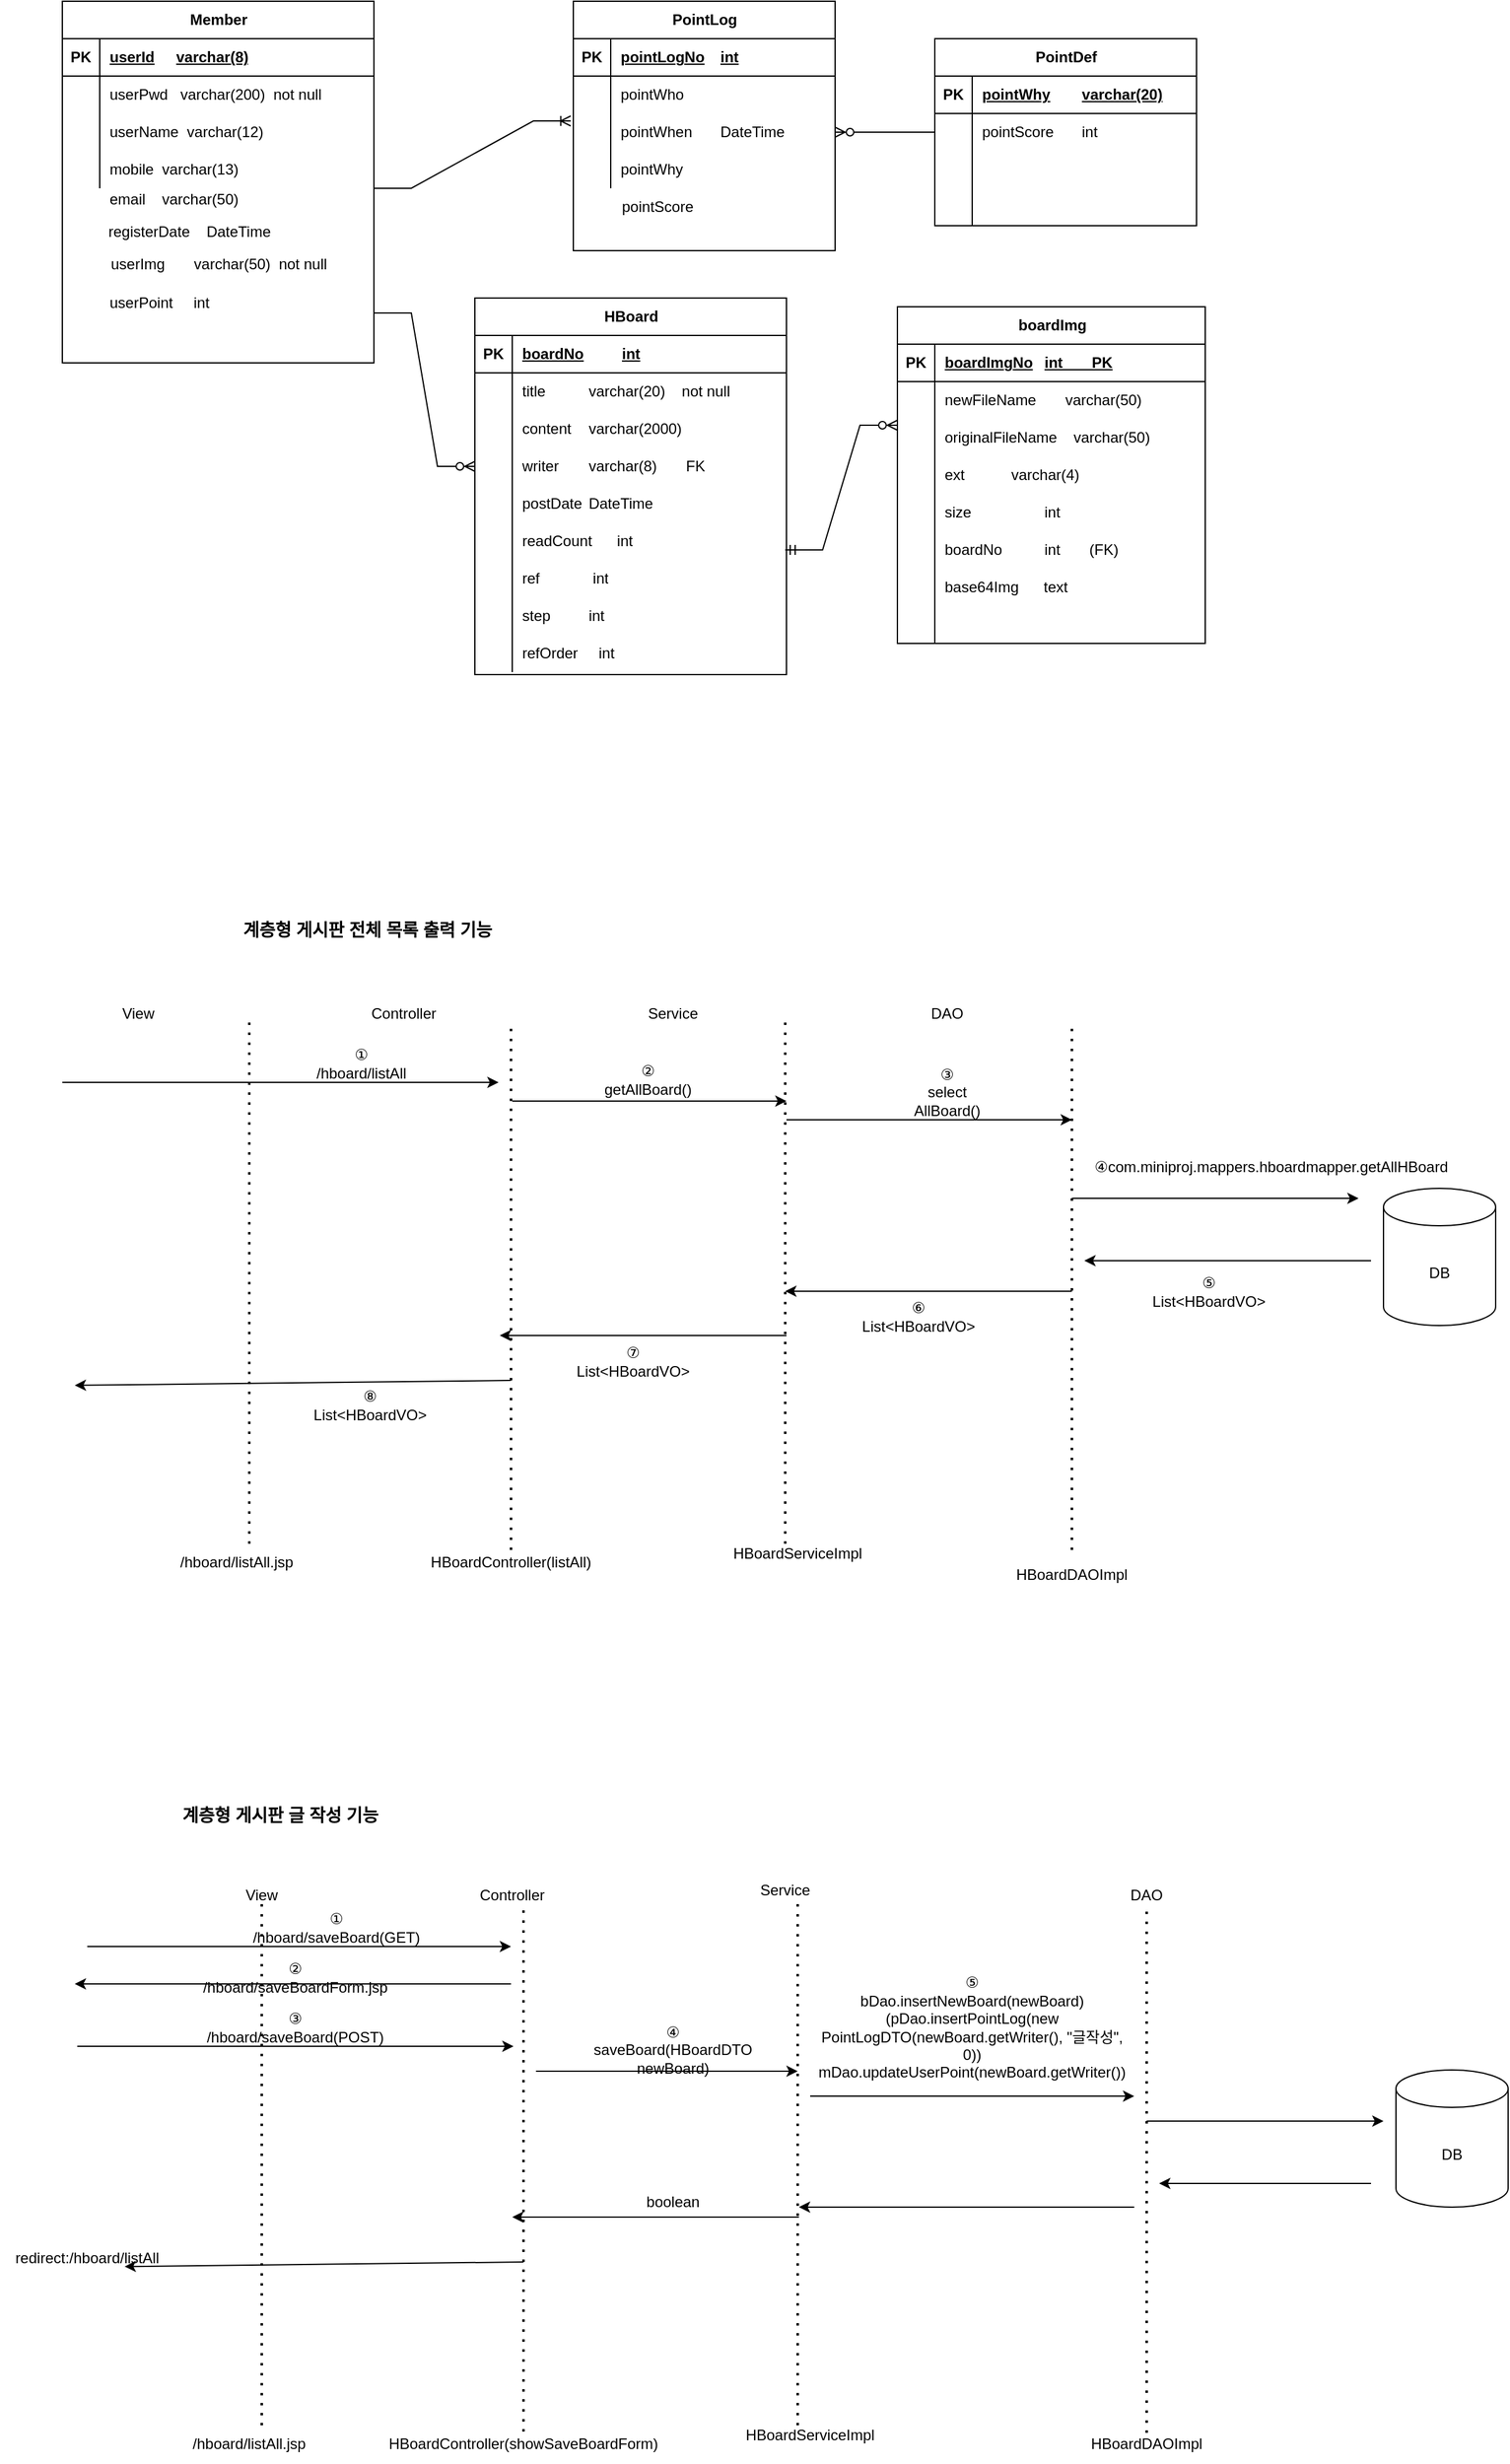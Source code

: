 <mxfile version="24.6.5" type="device">
  <diagram name="페이지-1" id="GK7pOlPdpEz-HX0LHCsj">
    <mxGraphModel dx="1434" dy="900" grid="1" gridSize="10" guides="1" tooltips="1" connect="1" arrows="1" fold="1" page="1" pageScale="1" pageWidth="827" pageHeight="1169" math="0" shadow="0">
      <root>
        <mxCell id="0" />
        <mxCell id="1" parent="0" />
        <mxCell id="v1VUJ-rEYAuuQbZVyOfn-1" value="Member" style="shape=table;startSize=30;container=1;collapsible=1;childLayout=tableLayout;fixedRows=1;rowLines=0;fontStyle=1;align=center;resizeLast=1;html=1;" parent="1" vertex="1">
          <mxGeometry x="110" y="70" width="250" height="290" as="geometry" />
        </mxCell>
        <mxCell id="v1VUJ-rEYAuuQbZVyOfn-2" value="" style="shape=tableRow;horizontal=0;startSize=0;swimlaneHead=0;swimlaneBody=0;fillColor=none;collapsible=0;dropTarget=0;points=[[0,0.5],[1,0.5]];portConstraint=eastwest;top=0;left=0;right=0;bottom=1;" parent="v1VUJ-rEYAuuQbZVyOfn-1" vertex="1">
          <mxGeometry y="30" width="250" height="30" as="geometry" />
        </mxCell>
        <mxCell id="v1VUJ-rEYAuuQbZVyOfn-3" value="PK" style="shape=partialRectangle;connectable=0;fillColor=none;top=0;left=0;bottom=0;right=0;fontStyle=1;overflow=hidden;whiteSpace=wrap;html=1;" parent="v1VUJ-rEYAuuQbZVyOfn-2" vertex="1">
          <mxGeometry width="30" height="30" as="geometry">
            <mxRectangle width="30" height="30" as="alternateBounds" />
          </mxGeometry>
        </mxCell>
        <mxCell id="v1VUJ-rEYAuuQbZVyOfn-4" value="userId&lt;span style=&quot;white-space: pre;&quot;&gt;&#x9;&lt;/span&gt;varchar(8)" style="shape=partialRectangle;connectable=0;fillColor=none;top=0;left=0;bottom=0;right=0;align=left;spacingLeft=6;fontStyle=5;overflow=hidden;whiteSpace=wrap;html=1;" parent="v1VUJ-rEYAuuQbZVyOfn-2" vertex="1">
          <mxGeometry x="30" width="220" height="30" as="geometry">
            <mxRectangle width="220" height="30" as="alternateBounds" />
          </mxGeometry>
        </mxCell>
        <mxCell id="v1VUJ-rEYAuuQbZVyOfn-5" value="" style="shape=tableRow;horizontal=0;startSize=0;swimlaneHead=0;swimlaneBody=0;fillColor=none;collapsible=0;dropTarget=0;points=[[0,0.5],[1,0.5]];portConstraint=eastwest;top=0;left=0;right=0;bottom=0;" parent="v1VUJ-rEYAuuQbZVyOfn-1" vertex="1">
          <mxGeometry y="60" width="250" height="30" as="geometry" />
        </mxCell>
        <mxCell id="v1VUJ-rEYAuuQbZVyOfn-6" value="" style="shape=partialRectangle;connectable=0;fillColor=none;top=0;left=0;bottom=0;right=0;editable=1;overflow=hidden;whiteSpace=wrap;html=1;" parent="v1VUJ-rEYAuuQbZVyOfn-5" vertex="1">
          <mxGeometry width="30" height="30" as="geometry">
            <mxRectangle width="30" height="30" as="alternateBounds" />
          </mxGeometry>
        </mxCell>
        <mxCell id="v1VUJ-rEYAuuQbZVyOfn-7" value="userPwd&amp;nbsp; &amp;nbsp;varchar(200)&amp;nbsp; not null" style="shape=partialRectangle;connectable=0;fillColor=none;top=0;left=0;bottom=0;right=0;align=left;spacingLeft=6;overflow=hidden;whiteSpace=wrap;html=1;" parent="v1VUJ-rEYAuuQbZVyOfn-5" vertex="1">
          <mxGeometry x="30" width="220" height="30" as="geometry">
            <mxRectangle width="220" height="30" as="alternateBounds" />
          </mxGeometry>
        </mxCell>
        <mxCell id="v1VUJ-rEYAuuQbZVyOfn-8" value="" style="shape=tableRow;horizontal=0;startSize=0;swimlaneHead=0;swimlaneBody=0;fillColor=none;collapsible=0;dropTarget=0;points=[[0,0.5],[1,0.5]];portConstraint=eastwest;top=0;left=0;right=0;bottom=0;" parent="v1VUJ-rEYAuuQbZVyOfn-1" vertex="1">
          <mxGeometry y="90" width="250" height="30" as="geometry" />
        </mxCell>
        <mxCell id="v1VUJ-rEYAuuQbZVyOfn-9" value="" style="shape=partialRectangle;connectable=0;fillColor=none;top=0;left=0;bottom=0;right=0;editable=1;overflow=hidden;whiteSpace=wrap;html=1;" parent="v1VUJ-rEYAuuQbZVyOfn-8" vertex="1">
          <mxGeometry width="30" height="30" as="geometry">
            <mxRectangle width="30" height="30" as="alternateBounds" />
          </mxGeometry>
        </mxCell>
        <mxCell id="v1VUJ-rEYAuuQbZVyOfn-10" value="userName&amp;nbsp; varchar(12)&amp;nbsp;" style="shape=partialRectangle;connectable=0;fillColor=none;top=0;left=0;bottom=0;right=0;align=left;spacingLeft=6;overflow=hidden;whiteSpace=wrap;html=1;" parent="v1VUJ-rEYAuuQbZVyOfn-8" vertex="1">
          <mxGeometry x="30" width="220" height="30" as="geometry">
            <mxRectangle width="220" height="30" as="alternateBounds" />
          </mxGeometry>
        </mxCell>
        <mxCell id="v1VUJ-rEYAuuQbZVyOfn-11" value="" style="shape=tableRow;horizontal=0;startSize=0;swimlaneHead=0;swimlaneBody=0;fillColor=none;collapsible=0;dropTarget=0;points=[[0,0.5],[1,0.5]];portConstraint=eastwest;top=0;left=0;right=0;bottom=0;" parent="v1VUJ-rEYAuuQbZVyOfn-1" vertex="1">
          <mxGeometry y="120" width="250" height="30" as="geometry" />
        </mxCell>
        <mxCell id="v1VUJ-rEYAuuQbZVyOfn-12" value="" style="shape=partialRectangle;connectable=0;fillColor=none;top=0;left=0;bottom=0;right=0;editable=1;overflow=hidden;whiteSpace=wrap;html=1;" parent="v1VUJ-rEYAuuQbZVyOfn-11" vertex="1">
          <mxGeometry width="30" height="30" as="geometry">
            <mxRectangle width="30" height="30" as="alternateBounds" />
          </mxGeometry>
        </mxCell>
        <mxCell id="v1VUJ-rEYAuuQbZVyOfn-13" value="mobile&amp;nbsp; varchar(13)&amp;nbsp;" style="shape=partialRectangle;connectable=0;fillColor=none;top=0;left=0;bottom=0;right=0;align=left;spacingLeft=6;overflow=hidden;whiteSpace=wrap;html=1;" parent="v1VUJ-rEYAuuQbZVyOfn-11" vertex="1">
          <mxGeometry x="30" width="220" height="30" as="geometry">
            <mxRectangle width="220" height="30" as="alternateBounds" />
          </mxGeometry>
        </mxCell>
        <mxCell id="v1VUJ-rEYAuuQbZVyOfn-14" value="email&amp;nbsp; &amp;nbsp; varchar(50)&amp;nbsp;&lt;span style=&quot;color: rgba(0, 0, 0, 0); font-family: monospace; font-size: 0px; text-wrap: nowrap;&quot;&gt;%3CmxGraphModel%3E%3Croot%3E%3CmxCell%20id%3D%220%22%2F%3E%3CmxCell%20id%3D%221%22%20parent%3D%220%22%2F%3E%3CmxCell%20id%3D%222%22%20value%3D%22mobile%26amp%3Bnbsp%3B%20varchar(13)%26amp%3Bnbsp%3B%22%20style%3D%22shape%3DpartialRectangle%3Bconnectable%3D0%3BfillColor%3Dnone%3Btop%3D0%3Bleft%3D0%3Bbottom%3D0%3Bright%3D0%3Balign%3Dleft%3BspacingLeft%3D6%3Boverflow%3Dhidden%3BwhiteSpace%3Dwrap%3Bhtml%3D1%3B%22%20vertex%3D%221%22%20parent%3D%221%22%3E%3CmxGeometry%20x%3D%22140%22%20y%3D%22190%22%20width%3D%22220%22%20height%3D%2230%22%20as%3D%22geometry%22%3E%3CmxRectangle%20width%3D%22220%22%20height%3D%2230%22%20as%3D%22alternateBounds%22%2F%3E%3C%2FmxGeometry%3E%3C%2FmxCell%3E%3C%2Froot%3E%3C%2FmxGraphModel%3E&lt;/span&gt;" style="shape=partialRectangle;connectable=0;fillColor=none;top=0;left=0;bottom=0;right=0;align=left;spacingLeft=6;overflow=hidden;whiteSpace=wrap;html=1;" parent="1" vertex="1">
          <mxGeometry x="140" y="214" width="220" height="30" as="geometry">
            <mxRectangle width="220" height="30" as="alternateBounds" />
          </mxGeometry>
        </mxCell>
        <mxCell id="v1VUJ-rEYAuuQbZVyOfn-15" value="registerDate&amp;nbsp; &amp;nbsp; DateTime" style="shape=partialRectangle;connectable=0;fillColor=none;top=0;left=0;bottom=0;right=0;align=left;spacingLeft=6;overflow=hidden;whiteSpace=wrap;html=1;" parent="1" vertex="1">
          <mxGeometry x="139" y="239" width="211" height="31" as="geometry">
            <mxRectangle width="220" height="30" as="alternateBounds" />
          </mxGeometry>
        </mxCell>
        <mxCell id="v1VUJ-rEYAuuQbZVyOfn-16" value="userImg&amp;nbsp; &amp;nbsp; &amp;nbsp; &amp;nbsp;varchar(50)&amp;nbsp; not null" style="shape=partialRectangle;connectable=0;fillColor=none;top=0;left=0;bottom=0;right=0;align=left;spacingLeft=6;overflow=hidden;whiteSpace=wrap;html=1;" parent="1" vertex="1">
          <mxGeometry x="141" y="265" width="211" height="31" as="geometry">
            <mxRectangle width="220" height="30" as="alternateBounds" />
          </mxGeometry>
        </mxCell>
        <mxCell id="v1VUJ-rEYAuuQbZVyOfn-17" value="userPoint&amp;nbsp; &amp;nbsp; &amp;nbsp;int" style="shape=partialRectangle;connectable=0;fillColor=none;top=0;left=0;bottom=0;right=0;align=left;spacingLeft=6;overflow=hidden;whiteSpace=wrap;html=1;" parent="1" vertex="1">
          <mxGeometry x="140" y="296" width="211" height="31" as="geometry">
            <mxRectangle width="220" height="30" as="alternateBounds" />
          </mxGeometry>
        </mxCell>
        <mxCell id="v1VUJ-rEYAuuQbZVyOfn-18" value="PointLog" style="shape=table;startSize=30;container=1;collapsible=1;childLayout=tableLayout;fixedRows=1;rowLines=0;fontStyle=1;align=center;resizeLast=1;html=1;" parent="1" vertex="1">
          <mxGeometry x="520" y="70" width="210" height="200" as="geometry" />
        </mxCell>
        <mxCell id="v1VUJ-rEYAuuQbZVyOfn-19" value="" style="shape=tableRow;horizontal=0;startSize=0;swimlaneHead=0;swimlaneBody=0;fillColor=none;collapsible=0;dropTarget=0;points=[[0,0.5],[1,0.5]];portConstraint=eastwest;top=0;left=0;right=0;bottom=1;" parent="v1VUJ-rEYAuuQbZVyOfn-18" vertex="1">
          <mxGeometry y="30" width="210" height="30" as="geometry" />
        </mxCell>
        <mxCell id="v1VUJ-rEYAuuQbZVyOfn-20" value="PK" style="shape=partialRectangle;connectable=0;fillColor=none;top=0;left=0;bottom=0;right=0;fontStyle=1;overflow=hidden;whiteSpace=wrap;html=1;" parent="v1VUJ-rEYAuuQbZVyOfn-19" vertex="1">
          <mxGeometry width="30" height="30" as="geometry">
            <mxRectangle width="30" height="30" as="alternateBounds" />
          </mxGeometry>
        </mxCell>
        <mxCell id="v1VUJ-rEYAuuQbZVyOfn-21" value="pointLogNo&lt;span style=&quot;white-space: pre;&quot;&gt;&#x9;&lt;/span&gt;int" style="shape=partialRectangle;connectable=0;fillColor=none;top=0;left=0;bottom=0;right=0;align=left;spacingLeft=6;fontStyle=5;overflow=hidden;whiteSpace=wrap;html=1;" parent="v1VUJ-rEYAuuQbZVyOfn-19" vertex="1">
          <mxGeometry x="30" width="180" height="30" as="geometry">
            <mxRectangle width="180" height="30" as="alternateBounds" />
          </mxGeometry>
        </mxCell>
        <mxCell id="v1VUJ-rEYAuuQbZVyOfn-22" value="" style="shape=tableRow;horizontal=0;startSize=0;swimlaneHead=0;swimlaneBody=0;fillColor=none;collapsible=0;dropTarget=0;points=[[0,0.5],[1,0.5]];portConstraint=eastwest;top=0;left=0;right=0;bottom=0;" parent="v1VUJ-rEYAuuQbZVyOfn-18" vertex="1">
          <mxGeometry y="60" width="210" height="30" as="geometry" />
        </mxCell>
        <mxCell id="v1VUJ-rEYAuuQbZVyOfn-23" value="" style="shape=partialRectangle;connectable=0;fillColor=none;top=0;left=0;bottom=0;right=0;editable=1;overflow=hidden;whiteSpace=wrap;html=1;" parent="v1VUJ-rEYAuuQbZVyOfn-22" vertex="1">
          <mxGeometry width="30" height="30" as="geometry">
            <mxRectangle width="30" height="30" as="alternateBounds" />
          </mxGeometry>
        </mxCell>
        <mxCell id="v1VUJ-rEYAuuQbZVyOfn-24" value="pointWho&amp;nbsp; &amp;nbsp;" style="shape=partialRectangle;connectable=0;fillColor=none;top=0;left=0;bottom=0;right=0;align=left;spacingLeft=6;overflow=hidden;whiteSpace=wrap;html=1;" parent="v1VUJ-rEYAuuQbZVyOfn-22" vertex="1">
          <mxGeometry x="30" width="180" height="30" as="geometry">
            <mxRectangle width="180" height="30" as="alternateBounds" />
          </mxGeometry>
        </mxCell>
        <mxCell id="v1VUJ-rEYAuuQbZVyOfn-25" value="" style="shape=tableRow;horizontal=0;startSize=0;swimlaneHead=0;swimlaneBody=0;fillColor=none;collapsible=0;dropTarget=0;points=[[0,0.5],[1,0.5]];portConstraint=eastwest;top=0;left=0;right=0;bottom=0;" parent="v1VUJ-rEYAuuQbZVyOfn-18" vertex="1">
          <mxGeometry y="90" width="210" height="30" as="geometry" />
        </mxCell>
        <mxCell id="v1VUJ-rEYAuuQbZVyOfn-26" value="" style="shape=partialRectangle;connectable=0;fillColor=none;top=0;left=0;bottom=0;right=0;editable=1;overflow=hidden;whiteSpace=wrap;html=1;" parent="v1VUJ-rEYAuuQbZVyOfn-25" vertex="1">
          <mxGeometry width="30" height="30" as="geometry">
            <mxRectangle width="30" height="30" as="alternateBounds" />
          </mxGeometry>
        </mxCell>
        <mxCell id="v1VUJ-rEYAuuQbZVyOfn-27" value="pointWhen&lt;span style=&quot;white-space: pre;&quot;&gt;&#x9;&lt;/span&gt;DateTime" style="shape=partialRectangle;connectable=0;fillColor=none;top=0;left=0;bottom=0;right=0;align=left;spacingLeft=6;overflow=hidden;whiteSpace=wrap;html=1;" parent="v1VUJ-rEYAuuQbZVyOfn-25" vertex="1">
          <mxGeometry x="30" width="180" height="30" as="geometry">
            <mxRectangle width="180" height="30" as="alternateBounds" />
          </mxGeometry>
        </mxCell>
        <mxCell id="v1VUJ-rEYAuuQbZVyOfn-28" value="" style="shape=tableRow;horizontal=0;startSize=0;swimlaneHead=0;swimlaneBody=0;fillColor=none;collapsible=0;dropTarget=0;points=[[0,0.5],[1,0.5]];portConstraint=eastwest;top=0;left=0;right=0;bottom=0;" parent="v1VUJ-rEYAuuQbZVyOfn-18" vertex="1">
          <mxGeometry y="120" width="210" height="30" as="geometry" />
        </mxCell>
        <mxCell id="v1VUJ-rEYAuuQbZVyOfn-29" value="" style="shape=partialRectangle;connectable=0;fillColor=none;top=0;left=0;bottom=0;right=0;editable=1;overflow=hidden;whiteSpace=wrap;html=1;" parent="v1VUJ-rEYAuuQbZVyOfn-28" vertex="1">
          <mxGeometry width="30" height="30" as="geometry">
            <mxRectangle width="30" height="30" as="alternateBounds" />
          </mxGeometry>
        </mxCell>
        <mxCell id="v1VUJ-rEYAuuQbZVyOfn-30" value="pointWhy" style="shape=partialRectangle;connectable=0;fillColor=none;top=0;left=0;bottom=0;right=0;align=left;spacingLeft=6;overflow=hidden;whiteSpace=wrap;html=1;" parent="v1VUJ-rEYAuuQbZVyOfn-28" vertex="1">
          <mxGeometry x="30" width="180" height="30" as="geometry">
            <mxRectangle width="180" height="30" as="alternateBounds" />
          </mxGeometry>
        </mxCell>
        <mxCell id="v1VUJ-rEYAuuQbZVyOfn-31" value="" style="shape=tableRow;horizontal=0;startSize=0;swimlaneHead=0;swimlaneBody=0;fillColor=none;collapsible=0;dropTarget=0;points=[[0,0.5],[1,0.5]];portConstraint=eastwest;top=0;left=0;right=0;bottom=0;" parent="1" vertex="1">
          <mxGeometry x="521" y="220" width="180" height="30" as="geometry" />
        </mxCell>
        <mxCell id="v1VUJ-rEYAuuQbZVyOfn-32" value="" style="shape=partialRectangle;connectable=0;fillColor=none;top=0;left=0;bottom=0;right=0;editable=1;overflow=hidden;whiteSpace=wrap;html=1;" parent="v1VUJ-rEYAuuQbZVyOfn-31" vertex="1">
          <mxGeometry width="30" height="30" as="geometry">
            <mxRectangle width="30" height="30" as="alternateBounds" />
          </mxGeometry>
        </mxCell>
        <mxCell id="v1VUJ-rEYAuuQbZVyOfn-33" value="pointScore" style="shape=partialRectangle;connectable=0;fillColor=none;top=0;left=0;bottom=0;right=0;align=left;spacingLeft=6;overflow=hidden;whiteSpace=wrap;html=1;" parent="v1VUJ-rEYAuuQbZVyOfn-31" vertex="1">
          <mxGeometry x="30" width="150" height="30" as="geometry">
            <mxRectangle width="150" height="30" as="alternateBounds" />
          </mxGeometry>
        </mxCell>
        <mxCell id="v1VUJ-rEYAuuQbZVyOfn-34" value="PointDef" style="shape=table;startSize=30;container=1;collapsible=1;childLayout=tableLayout;fixedRows=1;rowLines=0;fontStyle=1;align=center;resizeLast=1;html=1;" parent="1" vertex="1">
          <mxGeometry x="810" y="100" width="210" height="150" as="geometry" />
        </mxCell>
        <mxCell id="v1VUJ-rEYAuuQbZVyOfn-35" value="" style="shape=tableRow;horizontal=0;startSize=0;swimlaneHead=0;swimlaneBody=0;fillColor=none;collapsible=0;dropTarget=0;points=[[0,0.5],[1,0.5]];portConstraint=eastwest;top=0;left=0;right=0;bottom=1;" parent="v1VUJ-rEYAuuQbZVyOfn-34" vertex="1">
          <mxGeometry y="30" width="210" height="30" as="geometry" />
        </mxCell>
        <mxCell id="v1VUJ-rEYAuuQbZVyOfn-36" value="PK" style="shape=partialRectangle;connectable=0;fillColor=none;top=0;left=0;bottom=0;right=0;fontStyle=1;overflow=hidden;whiteSpace=wrap;html=1;" parent="v1VUJ-rEYAuuQbZVyOfn-35" vertex="1">
          <mxGeometry width="30" height="30" as="geometry">
            <mxRectangle width="30" height="30" as="alternateBounds" />
          </mxGeometry>
        </mxCell>
        <mxCell id="v1VUJ-rEYAuuQbZVyOfn-37" value="pointWhy&lt;span style=&quot;white-space: pre;&quot;&gt;&#x9;&lt;/span&gt;varchar(20)" style="shape=partialRectangle;connectable=0;fillColor=none;top=0;left=0;bottom=0;right=0;align=left;spacingLeft=6;fontStyle=5;overflow=hidden;whiteSpace=wrap;html=1;" parent="v1VUJ-rEYAuuQbZVyOfn-35" vertex="1">
          <mxGeometry x="30" width="180" height="30" as="geometry">
            <mxRectangle width="180" height="30" as="alternateBounds" />
          </mxGeometry>
        </mxCell>
        <mxCell id="v1VUJ-rEYAuuQbZVyOfn-38" value="" style="shape=tableRow;horizontal=0;startSize=0;swimlaneHead=0;swimlaneBody=0;fillColor=none;collapsible=0;dropTarget=0;points=[[0,0.5],[1,0.5]];portConstraint=eastwest;top=0;left=0;right=0;bottom=0;" parent="v1VUJ-rEYAuuQbZVyOfn-34" vertex="1">
          <mxGeometry y="60" width="210" height="30" as="geometry" />
        </mxCell>
        <mxCell id="v1VUJ-rEYAuuQbZVyOfn-39" value="" style="shape=partialRectangle;connectable=0;fillColor=none;top=0;left=0;bottom=0;right=0;editable=1;overflow=hidden;whiteSpace=wrap;html=1;" parent="v1VUJ-rEYAuuQbZVyOfn-38" vertex="1">
          <mxGeometry width="30" height="30" as="geometry">
            <mxRectangle width="30" height="30" as="alternateBounds" />
          </mxGeometry>
        </mxCell>
        <mxCell id="v1VUJ-rEYAuuQbZVyOfn-40" value="pointScore&lt;span style=&quot;white-space: pre;&quot;&gt;&#x9;&lt;/span&gt;int" style="shape=partialRectangle;connectable=0;fillColor=none;top=0;left=0;bottom=0;right=0;align=left;spacingLeft=6;overflow=hidden;whiteSpace=wrap;html=1;" parent="v1VUJ-rEYAuuQbZVyOfn-38" vertex="1">
          <mxGeometry x="30" width="180" height="30" as="geometry">
            <mxRectangle width="180" height="30" as="alternateBounds" />
          </mxGeometry>
        </mxCell>
        <mxCell id="v1VUJ-rEYAuuQbZVyOfn-41" value="" style="shape=tableRow;horizontal=0;startSize=0;swimlaneHead=0;swimlaneBody=0;fillColor=none;collapsible=0;dropTarget=0;points=[[0,0.5],[1,0.5]];portConstraint=eastwest;top=0;left=0;right=0;bottom=0;" parent="v1VUJ-rEYAuuQbZVyOfn-34" vertex="1">
          <mxGeometry y="90" width="210" height="30" as="geometry" />
        </mxCell>
        <mxCell id="v1VUJ-rEYAuuQbZVyOfn-42" value="" style="shape=partialRectangle;connectable=0;fillColor=none;top=0;left=0;bottom=0;right=0;editable=1;overflow=hidden;whiteSpace=wrap;html=1;" parent="v1VUJ-rEYAuuQbZVyOfn-41" vertex="1">
          <mxGeometry width="30" height="30" as="geometry">
            <mxRectangle width="30" height="30" as="alternateBounds" />
          </mxGeometry>
        </mxCell>
        <mxCell id="v1VUJ-rEYAuuQbZVyOfn-43" value="" style="shape=partialRectangle;connectable=0;fillColor=none;top=0;left=0;bottom=0;right=0;align=left;spacingLeft=6;overflow=hidden;whiteSpace=wrap;html=1;" parent="v1VUJ-rEYAuuQbZVyOfn-41" vertex="1">
          <mxGeometry x="30" width="180" height="30" as="geometry">
            <mxRectangle width="180" height="30" as="alternateBounds" />
          </mxGeometry>
        </mxCell>
        <mxCell id="v1VUJ-rEYAuuQbZVyOfn-44" value="" style="shape=tableRow;horizontal=0;startSize=0;swimlaneHead=0;swimlaneBody=0;fillColor=none;collapsible=0;dropTarget=0;points=[[0,0.5],[1,0.5]];portConstraint=eastwest;top=0;left=0;right=0;bottom=0;" parent="v1VUJ-rEYAuuQbZVyOfn-34" vertex="1">
          <mxGeometry y="120" width="210" height="30" as="geometry" />
        </mxCell>
        <mxCell id="v1VUJ-rEYAuuQbZVyOfn-45" value="" style="shape=partialRectangle;connectable=0;fillColor=none;top=0;left=0;bottom=0;right=0;editable=1;overflow=hidden;whiteSpace=wrap;html=1;" parent="v1VUJ-rEYAuuQbZVyOfn-44" vertex="1">
          <mxGeometry width="30" height="30" as="geometry">
            <mxRectangle width="30" height="30" as="alternateBounds" />
          </mxGeometry>
        </mxCell>
        <mxCell id="v1VUJ-rEYAuuQbZVyOfn-46" value="" style="shape=partialRectangle;connectable=0;fillColor=none;top=0;left=0;bottom=0;right=0;align=left;spacingLeft=6;overflow=hidden;whiteSpace=wrap;html=1;" parent="v1VUJ-rEYAuuQbZVyOfn-44" vertex="1">
          <mxGeometry x="30" width="180" height="30" as="geometry">
            <mxRectangle width="180" height="30" as="alternateBounds" />
          </mxGeometry>
        </mxCell>
        <mxCell id="v1VUJ-rEYAuuQbZVyOfn-51" value="" style="edgeStyle=entityRelationEdgeStyle;fontSize=12;html=1;endArrow=ERzeroToMany;endFill=1;rounded=0;exitX=0;exitY=0.5;exitDx=0;exitDy=0;" parent="1" source="v1VUJ-rEYAuuQbZVyOfn-38" target="v1VUJ-rEYAuuQbZVyOfn-25" edge="1">
          <mxGeometry width="100" height="100" relative="1" as="geometry">
            <mxPoint x="820" y="450" as="sourcePoint" />
            <mxPoint x="920" y="350" as="targetPoint" />
          </mxGeometry>
        </mxCell>
        <mxCell id="v1VUJ-rEYAuuQbZVyOfn-53" value="" style="edgeStyle=entityRelationEdgeStyle;fontSize=12;html=1;endArrow=ERoneToMany;rounded=0;entryX=-0.01;entryY=0.2;entryDx=0;entryDy=0;entryPerimeter=0;" parent="1" target="v1VUJ-rEYAuuQbZVyOfn-25" edge="1">
          <mxGeometry width="100" height="100" relative="1" as="geometry">
            <mxPoint x="360" y="220" as="sourcePoint" />
            <mxPoint x="410" y="410" as="targetPoint" />
          </mxGeometry>
        </mxCell>
        <mxCell id="4WUwOTXDvyv5HhjU8w77-1" value="" style="endArrow=none;dashed=1;html=1;dashPattern=1 3;strokeWidth=2;rounded=0;" parent="1" edge="1">
          <mxGeometry width="50" height="50" relative="1" as="geometry">
            <mxPoint x="260" y="1307" as="sourcePoint" />
            <mxPoint x="260" y="887" as="targetPoint" />
          </mxGeometry>
        </mxCell>
        <mxCell id="4WUwOTXDvyv5HhjU8w77-2" value="" style="endArrow=none;dashed=1;html=1;dashPattern=1 3;strokeWidth=2;rounded=0;" parent="1" edge="1">
          <mxGeometry width="50" height="50" relative="1" as="geometry">
            <mxPoint x="470" y="1312" as="sourcePoint" />
            <mxPoint x="470" y="892" as="targetPoint" />
          </mxGeometry>
        </mxCell>
        <mxCell id="4WUwOTXDvyv5HhjU8w77-3" value="" style="endArrow=none;dashed=1;html=1;dashPattern=1 3;strokeWidth=2;rounded=0;" parent="1" edge="1">
          <mxGeometry width="50" height="50" relative="1" as="geometry">
            <mxPoint x="690" y="1307" as="sourcePoint" />
            <mxPoint x="690" y="887" as="targetPoint" />
          </mxGeometry>
        </mxCell>
        <mxCell id="4WUwOTXDvyv5HhjU8w77-4" value="" style="endArrow=none;dashed=1;html=1;dashPattern=1 3;strokeWidth=2;rounded=0;" parent="1" edge="1">
          <mxGeometry width="50" height="50" relative="1" as="geometry">
            <mxPoint x="920" y="1312" as="sourcePoint" />
            <mxPoint x="920" y="892" as="targetPoint" />
          </mxGeometry>
        </mxCell>
        <mxCell id="4WUwOTXDvyv5HhjU8w77-5" value="DB" style="shape=cylinder3;whiteSpace=wrap;html=1;boundedLbl=1;backgroundOutline=1;size=15;" parent="1" vertex="1">
          <mxGeometry x="1170" y="1022" width="90" height="110" as="geometry" />
        </mxCell>
        <mxCell id="4WUwOTXDvyv5HhjU8w77-6" value="View" style="text;html=1;align=center;verticalAlign=middle;whiteSpace=wrap;rounded=0;" parent="1" vertex="1">
          <mxGeometry x="141" y="867" width="60" height="30" as="geometry" />
        </mxCell>
        <mxCell id="4WUwOTXDvyv5HhjU8w77-7" value="Controller" style="text;html=1;align=center;verticalAlign=middle;whiteSpace=wrap;rounded=0;" parent="1" vertex="1">
          <mxGeometry x="354" y="867" width="60" height="30" as="geometry" />
        </mxCell>
        <mxCell id="4WUwOTXDvyv5HhjU8w77-8" value="Service" style="text;html=1;align=center;verticalAlign=middle;whiteSpace=wrap;rounded=0;" parent="1" vertex="1">
          <mxGeometry x="570" y="867" width="60" height="30" as="geometry" />
        </mxCell>
        <mxCell id="4WUwOTXDvyv5HhjU8w77-9" value="DAO" style="text;html=1;align=center;verticalAlign=middle;whiteSpace=wrap;rounded=0;" parent="1" vertex="1">
          <mxGeometry x="790" y="867" width="60" height="30" as="geometry" />
        </mxCell>
        <mxCell id="4WUwOTXDvyv5HhjU8w77-10" value="" style="endArrow=classic;html=1;rounded=0;" parent="1" edge="1">
          <mxGeometry width="50" height="50" relative="1" as="geometry">
            <mxPoint x="110" y="937" as="sourcePoint" />
            <mxPoint x="460" y="937" as="targetPoint" />
          </mxGeometry>
        </mxCell>
        <mxCell id="4WUwOTXDvyv5HhjU8w77-11" value="① /hboard/listAll" style="text;html=1;align=center;verticalAlign=middle;whiteSpace=wrap;rounded=0;" parent="1" vertex="1">
          <mxGeometry x="320" y="907" width="60" height="30" as="geometry" />
        </mxCell>
        <mxCell id="4WUwOTXDvyv5HhjU8w77-12" value="HBoardController(listAll)" style="text;html=1;align=center;verticalAlign=middle;whiteSpace=wrap;rounded=0;" parent="1" vertex="1">
          <mxGeometry x="440" y="1307" width="60" height="30" as="geometry" />
        </mxCell>
        <mxCell id="4WUwOTXDvyv5HhjU8w77-13" value="HBoard" style="shape=table;startSize=30;container=1;collapsible=1;childLayout=tableLayout;fixedRows=1;rowLines=0;fontStyle=1;align=center;resizeLast=1;html=1;" parent="1" vertex="1">
          <mxGeometry x="441" y="308" width="250" height="302" as="geometry" />
        </mxCell>
        <mxCell id="4WUwOTXDvyv5HhjU8w77-14" value="" style="shape=tableRow;horizontal=0;startSize=0;swimlaneHead=0;swimlaneBody=0;fillColor=none;collapsible=0;dropTarget=0;points=[[0,0.5],[1,0.5]];portConstraint=eastwest;top=0;left=0;right=0;bottom=1;" parent="4WUwOTXDvyv5HhjU8w77-13" vertex="1">
          <mxGeometry y="30" width="250" height="30" as="geometry" />
        </mxCell>
        <mxCell id="4WUwOTXDvyv5HhjU8w77-15" value="PK" style="shape=partialRectangle;connectable=0;fillColor=none;top=0;left=0;bottom=0;right=0;fontStyle=1;overflow=hidden;whiteSpace=wrap;html=1;" parent="4WUwOTXDvyv5HhjU8w77-14" vertex="1">
          <mxGeometry width="30" height="30" as="geometry">
            <mxRectangle width="30" height="30" as="alternateBounds" />
          </mxGeometry>
        </mxCell>
        <mxCell id="4WUwOTXDvyv5HhjU8w77-16" value="boardNo&lt;span style=&quot;white-space: pre;&quot;&gt;&#x9;&lt;/span&gt;&lt;span style=&quot;white-space: pre;&quot;&gt;&#x9;&lt;/span&gt;int&lt;span style=&quot;white-space: pre;&quot;&gt;&#x9;&lt;/span&gt;" style="shape=partialRectangle;connectable=0;fillColor=none;top=0;left=0;bottom=0;right=0;align=left;spacingLeft=6;fontStyle=5;overflow=hidden;whiteSpace=wrap;html=1;" parent="4WUwOTXDvyv5HhjU8w77-14" vertex="1">
          <mxGeometry x="30" width="220" height="30" as="geometry">
            <mxRectangle width="220" height="30" as="alternateBounds" />
          </mxGeometry>
        </mxCell>
        <mxCell id="4WUwOTXDvyv5HhjU8w77-17" value="" style="shape=tableRow;horizontal=0;startSize=0;swimlaneHead=0;swimlaneBody=0;fillColor=none;collapsible=0;dropTarget=0;points=[[0,0.5],[1,0.5]];portConstraint=eastwest;top=0;left=0;right=0;bottom=0;" parent="4WUwOTXDvyv5HhjU8w77-13" vertex="1">
          <mxGeometry y="60" width="250" height="30" as="geometry" />
        </mxCell>
        <mxCell id="4WUwOTXDvyv5HhjU8w77-18" value="" style="shape=partialRectangle;connectable=0;fillColor=none;top=0;left=0;bottom=0;right=0;editable=1;overflow=hidden;whiteSpace=wrap;html=1;" parent="4WUwOTXDvyv5HhjU8w77-17" vertex="1">
          <mxGeometry width="30" height="30" as="geometry">
            <mxRectangle width="30" height="30" as="alternateBounds" />
          </mxGeometry>
        </mxCell>
        <mxCell id="4WUwOTXDvyv5HhjU8w77-19" value="title&lt;span style=&quot;white-space: pre;&quot;&gt;&#x9;&lt;/span&gt;&lt;span style=&quot;white-space: pre;&quot;&gt;&#x9;&lt;/span&gt;varchar(20)&amp;nbsp; &amp;nbsp; not null" style="shape=partialRectangle;connectable=0;fillColor=none;top=0;left=0;bottom=0;right=0;align=left;spacingLeft=6;overflow=hidden;whiteSpace=wrap;html=1;" parent="4WUwOTXDvyv5HhjU8w77-17" vertex="1">
          <mxGeometry x="30" width="220" height="30" as="geometry">
            <mxRectangle width="220" height="30" as="alternateBounds" />
          </mxGeometry>
        </mxCell>
        <mxCell id="4WUwOTXDvyv5HhjU8w77-20" value="" style="shape=tableRow;horizontal=0;startSize=0;swimlaneHead=0;swimlaneBody=0;fillColor=none;collapsible=0;dropTarget=0;points=[[0,0.5],[1,0.5]];portConstraint=eastwest;top=0;left=0;right=0;bottom=0;" parent="4WUwOTXDvyv5HhjU8w77-13" vertex="1">
          <mxGeometry y="90" width="250" height="30" as="geometry" />
        </mxCell>
        <mxCell id="4WUwOTXDvyv5HhjU8w77-21" value="" style="shape=partialRectangle;connectable=0;fillColor=none;top=0;left=0;bottom=0;right=0;editable=1;overflow=hidden;whiteSpace=wrap;html=1;" parent="4WUwOTXDvyv5HhjU8w77-20" vertex="1">
          <mxGeometry width="30" height="30" as="geometry">
            <mxRectangle width="30" height="30" as="alternateBounds" />
          </mxGeometry>
        </mxCell>
        <mxCell id="4WUwOTXDvyv5HhjU8w77-22" value="content&lt;span style=&quot;white-space: pre;&quot;&gt;&#x9;&lt;/span&gt;varchar(2000)" style="shape=partialRectangle;connectable=0;fillColor=none;top=0;left=0;bottom=0;right=0;align=left;spacingLeft=6;overflow=hidden;whiteSpace=wrap;html=1;" parent="4WUwOTXDvyv5HhjU8w77-20" vertex="1">
          <mxGeometry x="30" width="220" height="30" as="geometry">
            <mxRectangle width="220" height="30" as="alternateBounds" />
          </mxGeometry>
        </mxCell>
        <mxCell id="4WUwOTXDvyv5HhjU8w77-23" value="" style="shape=tableRow;horizontal=0;startSize=0;swimlaneHead=0;swimlaneBody=0;fillColor=none;collapsible=0;dropTarget=0;points=[[0,0.5],[1,0.5]];portConstraint=eastwest;top=0;left=0;right=0;bottom=0;" parent="4WUwOTXDvyv5HhjU8w77-13" vertex="1">
          <mxGeometry y="120" width="250" height="30" as="geometry" />
        </mxCell>
        <mxCell id="4WUwOTXDvyv5HhjU8w77-24" value="" style="shape=partialRectangle;connectable=0;fillColor=none;top=0;left=0;bottom=0;right=0;editable=1;overflow=hidden;whiteSpace=wrap;html=1;" parent="4WUwOTXDvyv5HhjU8w77-23" vertex="1">
          <mxGeometry width="30" height="30" as="geometry">
            <mxRectangle width="30" height="30" as="alternateBounds" />
          </mxGeometry>
        </mxCell>
        <mxCell id="4WUwOTXDvyv5HhjU8w77-25" value="writer&lt;span style=&quot;white-space: pre;&quot;&gt;&#x9;&lt;/span&gt;varchar(8)&amp;nbsp; &amp;nbsp; &amp;nbsp; &amp;nbsp;FK" style="shape=partialRectangle;connectable=0;fillColor=none;top=0;left=0;bottom=0;right=0;align=left;spacingLeft=6;overflow=hidden;whiteSpace=wrap;html=1;" parent="4WUwOTXDvyv5HhjU8w77-23" vertex="1">
          <mxGeometry x="30" width="220" height="30" as="geometry">
            <mxRectangle width="220" height="30" as="alternateBounds" />
          </mxGeometry>
        </mxCell>
        <mxCell id="4WUwOTXDvyv5HhjU8w77-32" style="shape=tableRow;horizontal=0;startSize=0;swimlaneHead=0;swimlaneBody=0;fillColor=none;collapsible=0;dropTarget=0;points=[[0,0.5],[1,0.5]];portConstraint=eastwest;top=0;left=0;right=0;bottom=0;" parent="4WUwOTXDvyv5HhjU8w77-13" vertex="1">
          <mxGeometry y="150" width="250" height="30" as="geometry" />
        </mxCell>
        <mxCell id="4WUwOTXDvyv5HhjU8w77-33" style="shape=partialRectangle;connectable=0;fillColor=none;top=0;left=0;bottom=0;right=0;editable=1;overflow=hidden;whiteSpace=wrap;html=1;" parent="4WUwOTXDvyv5HhjU8w77-32" vertex="1">
          <mxGeometry width="30" height="30" as="geometry">
            <mxRectangle width="30" height="30" as="alternateBounds" />
          </mxGeometry>
        </mxCell>
        <mxCell id="4WUwOTXDvyv5HhjU8w77-34" value="postDate&lt;span style=&quot;white-space: pre;&quot;&gt;&#x9;&lt;/span&gt;DateTime&amp;nbsp; &amp;nbsp; &amp;nbsp; &amp;nbsp;" style="shape=partialRectangle;connectable=0;fillColor=none;top=0;left=0;bottom=0;right=0;align=left;spacingLeft=6;overflow=hidden;whiteSpace=wrap;html=1;" parent="4WUwOTXDvyv5HhjU8w77-32" vertex="1">
          <mxGeometry x="30" width="220" height="30" as="geometry">
            <mxRectangle width="220" height="30" as="alternateBounds" />
          </mxGeometry>
        </mxCell>
        <mxCell id="4WUwOTXDvyv5HhjU8w77-35" style="shape=tableRow;horizontal=0;startSize=0;swimlaneHead=0;swimlaneBody=0;fillColor=none;collapsible=0;dropTarget=0;points=[[0,0.5],[1,0.5]];portConstraint=eastwest;top=0;left=0;right=0;bottom=0;" parent="4WUwOTXDvyv5HhjU8w77-13" vertex="1">
          <mxGeometry y="180" width="250" height="30" as="geometry" />
        </mxCell>
        <mxCell id="4WUwOTXDvyv5HhjU8w77-36" style="shape=partialRectangle;connectable=0;fillColor=none;top=0;left=0;bottom=0;right=0;editable=1;overflow=hidden;whiteSpace=wrap;html=1;" parent="4WUwOTXDvyv5HhjU8w77-35" vertex="1">
          <mxGeometry width="30" height="30" as="geometry">
            <mxRectangle width="30" height="30" as="alternateBounds" />
          </mxGeometry>
        </mxCell>
        <mxCell id="4WUwOTXDvyv5HhjU8w77-37" value="readCount&amp;nbsp; &amp;nbsp; &amp;nbsp; int" style="shape=partialRectangle;connectable=0;fillColor=none;top=0;left=0;bottom=0;right=0;align=left;spacingLeft=6;overflow=hidden;whiteSpace=wrap;html=1;" parent="4WUwOTXDvyv5HhjU8w77-35" vertex="1">
          <mxGeometry x="30" width="220" height="30" as="geometry">
            <mxRectangle width="220" height="30" as="alternateBounds" />
          </mxGeometry>
        </mxCell>
        <mxCell id="4WUwOTXDvyv5HhjU8w77-44" style="shape=tableRow;horizontal=0;startSize=0;swimlaneHead=0;swimlaneBody=0;fillColor=none;collapsible=0;dropTarget=0;points=[[0,0.5],[1,0.5]];portConstraint=eastwest;top=0;left=0;right=0;bottom=0;" parent="4WUwOTXDvyv5HhjU8w77-13" vertex="1">
          <mxGeometry y="210" width="250" height="30" as="geometry" />
        </mxCell>
        <mxCell id="4WUwOTXDvyv5HhjU8w77-45" style="shape=partialRectangle;connectable=0;fillColor=none;top=0;left=0;bottom=0;right=0;editable=1;overflow=hidden;whiteSpace=wrap;html=1;" parent="4WUwOTXDvyv5HhjU8w77-44" vertex="1">
          <mxGeometry width="30" height="30" as="geometry">
            <mxRectangle width="30" height="30" as="alternateBounds" />
          </mxGeometry>
        </mxCell>
        <mxCell id="4WUwOTXDvyv5HhjU8w77-46" value="ref&lt;span style=&quot;white-space: pre;&quot;&gt;&#x9;&lt;/span&gt;&lt;span style=&quot;white-space: pre;&quot;&gt;&#x9;&lt;/span&gt;&amp;nbsp;int" style="shape=partialRectangle;connectable=0;fillColor=none;top=0;left=0;bottom=0;right=0;align=left;spacingLeft=6;overflow=hidden;whiteSpace=wrap;html=1;" parent="4WUwOTXDvyv5HhjU8w77-44" vertex="1">
          <mxGeometry x="30" width="220" height="30" as="geometry">
            <mxRectangle width="220" height="30" as="alternateBounds" />
          </mxGeometry>
        </mxCell>
        <mxCell id="4WUwOTXDvyv5HhjU8w77-41" style="shape=tableRow;horizontal=0;startSize=0;swimlaneHead=0;swimlaneBody=0;fillColor=none;collapsible=0;dropTarget=0;points=[[0,0.5],[1,0.5]];portConstraint=eastwest;top=0;left=0;right=0;bottom=0;" parent="4WUwOTXDvyv5HhjU8w77-13" vertex="1">
          <mxGeometry y="240" width="250" height="30" as="geometry" />
        </mxCell>
        <mxCell id="4WUwOTXDvyv5HhjU8w77-42" style="shape=partialRectangle;connectable=0;fillColor=none;top=0;left=0;bottom=0;right=0;editable=1;overflow=hidden;whiteSpace=wrap;html=1;" parent="4WUwOTXDvyv5HhjU8w77-41" vertex="1">
          <mxGeometry width="30" height="30" as="geometry">
            <mxRectangle width="30" height="30" as="alternateBounds" />
          </mxGeometry>
        </mxCell>
        <mxCell id="4WUwOTXDvyv5HhjU8w77-43" value="step&lt;span style=&quot;white-space: pre;&quot;&gt;&#x9;&lt;/span&gt;&lt;span style=&quot;white-space: pre;&quot;&gt;&#x9;&lt;/span&gt;int" style="shape=partialRectangle;connectable=0;fillColor=none;top=0;left=0;bottom=0;right=0;align=left;spacingLeft=6;overflow=hidden;whiteSpace=wrap;html=1;" parent="4WUwOTXDvyv5HhjU8w77-41" vertex="1">
          <mxGeometry x="30" width="220" height="30" as="geometry">
            <mxRectangle width="220" height="30" as="alternateBounds" />
          </mxGeometry>
        </mxCell>
        <mxCell id="4WUwOTXDvyv5HhjU8w77-38" style="shape=tableRow;horizontal=0;startSize=0;swimlaneHead=0;swimlaneBody=0;fillColor=none;collapsible=0;dropTarget=0;points=[[0,0.5],[1,0.5]];portConstraint=eastwest;top=0;left=0;right=0;bottom=0;" parent="4WUwOTXDvyv5HhjU8w77-13" vertex="1">
          <mxGeometry y="270" width="250" height="30" as="geometry" />
        </mxCell>
        <mxCell id="4WUwOTXDvyv5HhjU8w77-39" style="shape=partialRectangle;connectable=0;fillColor=none;top=0;left=0;bottom=0;right=0;editable=1;overflow=hidden;whiteSpace=wrap;html=1;" parent="4WUwOTXDvyv5HhjU8w77-38" vertex="1">
          <mxGeometry width="30" height="30" as="geometry">
            <mxRectangle width="30" height="30" as="alternateBounds" />
          </mxGeometry>
        </mxCell>
        <mxCell id="4WUwOTXDvyv5HhjU8w77-40" value="refOrder&amp;nbsp; &amp;nbsp; &amp;nbsp;int" style="shape=partialRectangle;connectable=0;fillColor=none;top=0;left=0;bottom=0;right=0;align=left;spacingLeft=6;overflow=hidden;whiteSpace=wrap;html=1;" parent="4WUwOTXDvyv5HhjU8w77-38" vertex="1">
          <mxGeometry x="30" width="220" height="30" as="geometry">
            <mxRectangle width="220" height="30" as="alternateBounds" />
          </mxGeometry>
        </mxCell>
        <mxCell id="4WUwOTXDvyv5HhjU8w77-28" value="" style="shape=partialRectangle;connectable=0;fillColor=none;top=0;left=0;bottom=0;right=0;align=left;spacingLeft=6;overflow=hidden;whiteSpace=wrap;html=1;" parent="1" vertex="1">
          <mxGeometry x="770" y="520" width="220" height="30" as="geometry">
            <mxRectangle width="220" height="30" as="alternateBounds" />
          </mxGeometry>
        </mxCell>
        <mxCell id="4WUwOTXDvyv5HhjU8w77-29" value="" style="shape=partialRectangle;connectable=0;fillColor=none;top=0;left=0;bottom=0;right=0;align=left;spacingLeft=6;overflow=hidden;whiteSpace=wrap;html=1;" parent="1" vertex="1">
          <mxGeometry x="730" y="579" width="220" height="30" as="geometry">
            <mxRectangle width="220" height="30" as="alternateBounds" />
          </mxGeometry>
        </mxCell>
        <mxCell id="4WUwOTXDvyv5HhjU8w77-30" value="" style="shape=partialRectangle;connectable=0;fillColor=none;top=0;left=0;bottom=0;right=0;align=left;spacingLeft=6;overflow=hidden;whiteSpace=wrap;html=1;" parent="1" vertex="1">
          <mxGeometry x="770" y="630" width="220" height="30" as="geometry">
            <mxRectangle width="220" height="30" as="alternateBounds" />
          </mxGeometry>
        </mxCell>
        <mxCell id="4WUwOTXDvyv5HhjU8w77-31" value="" style="edgeStyle=entityRelationEdgeStyle;fontSize=12;html=1;endArrow=ERzeroToMany;endFill=1;rounded=0;entryX=0;entryY=0.5;entryDx=0;entryDy=0;" parent="1" target="4WUwOTXDvyv5HhjU8w77-23" edge="1">
          <mxGeometry width="100" height="100" relative="1" as="geometry">
            <mxPoint x="360" y="320" as="sourcePoint" />
            <mxPoint x="340" y="560" as="targetPoint" />
          </mxGeometry>
        </mxCell>
        <mxCell id="j3T_7trPfkCfebggVuWX-1" value="" style="endArrow=classic;html=1;rounded=0;" parent="1" edge="1">
          <mxGeometry width="50" height="50" relative="1" as="geometry">
            <mxPoint x="471" y="952" as="sourcePoint" />
            <mxPoint x="691" y="952" as="targetPoint" />
          </mxGeometry>
        </mxCell>
        <mxCell id="j3T_7trPfkCfebggVuWX-2" value="② getAllBoard()" style="text;html=1;align=center;verticalAlign=middle;whiteSpace=wrap;rounded=0;" parent="1" vertex="1">
          <mxGeometry x="550" y="920" width="60" height="30" as="geometry" />
        </mxCell>
        <mxCell id="j3T_7trPfkCfebggVuWX-3" value="HBoardServiceImpl&lt;div&gt;&lt;br&gt;&lt;/div&gt;" style="text;html=1;align=center;verticalAlign=middle;whiteSpace=wrap;rounded=0;" parent="1" vertex="1">
          <mxGeometry x="670" y="1307" width="60" height="30" as="geometry" />
        </mxCell>
        <mxCell id="j3T_7trPfkCfebggVuWX-4" value="" style="endArrow=classic;html=1;rounded=0;" parent="1" edge="1">
          <mxGeometry width="50" height="50" relative="1" as="geometry">
            <mxPoint x="691" y="967" as="sourcePoint" />
            <mxPoint x="920" y="967" as="targetPoint" />
          </mxGeometry>
        </mxCell>
        <mxCell id="j3T_7trPfkCfebggVuWX-6" value="③&lt;div&gt;select&lt;div&gt;AllBoard()&lt;/div&gt;&lt;/div&gt;" style="text;html=1;align=center;verticalAlign=middle;whiteSpace=wrap;rounded=0;" parent="1" vertex="1">
          <mxGeometry x="790" y="930" width="60" height="30" as="geometry" />
        </mxCell>
        <mxCell id="j3T_7trPfkCfebggVuWX-7" value="HBoardDAOImpl" style="text;html=1;align=center;verticalAlign=middle;whiteSpace=wrap;rounded=0;" parent="1" vertex="1">
          <mxGeometry x="890" y="1317" width="60" height="30" as="geometry" />
        </mxCell>
        <mxCell id="j3T_7trPfkCfebggVuWX-8" value="" style="endArrow=classic;html=1;rounded=0;" parent="1" edge="1">
          <mxGeometry width="50" height="50" relative="1" as="geometry">
            <mxPoint x="920" y="1030" as="sourcePoint" />
            <mxPoint x="1150" y="1030" as="targetPoint" />
          </mxGeometry>
        </mxCell>
        <mxCell id="j3T_7trPfkCfebggVuWX-9" value="④com.miniproj.mappers.hboardmapper.getAllHBoard&lt;span style=&quot;color: rgba(0, 0, 0, 0); font-family: monospace; font-size: 0px; text-align: start; text-wrap: nowrap;&quot;&gt;%3CmxGraphModel%3E%3Croot%3E%3CmxCell%20id%3D%220%22%2F%3E%3CmxCell%20id%3D%221%22%20parent%3D%220%22%2F%3E%3CmxCell%20id%3D%222%22%20value%3D%22%E2%91%A2%26lt%3Bdiv%26gt%3Bselect%26lt%3Bdiv%26gt%3BAllBoard()%26lt%3B%2Fdiv%26gt%3B%26lt%3B%2Fdiv%26gt%3B%22%20style%3D%22text%3Bhtml%3D1%3Balign%3Dcenter%3BverticalAlign%3Dmiddle%3BwhiteSpace%3Dwrap%3Brounded%3D0%3B%22%20vertex%3D%221%22%20parent%3D%221%22%3E%3CmxGeometry%20x%3D%22790%22%20y%3D%22930%22%20width%3D%2260%22%20height%3D%2230%22%20as%3D%22geometry%22%2F%3E%3C%2FmxCell%3E%3C%2Froot%3E%3C%2FmxGraphModel%3E&lt;/span&gt;&lt;span style=&quot;color: rgba(0, 0, 0, 0); font-family: monospace; font-size: 0px; text-align: start; text-wrap: nowrap;&quot;&gt;%3CmxGraphModel%3E%3Croot%3E%3CmxCell%20id%3D%220%22%2F%3E%3CmxCell%20id%3D%221%22%20parent%3D%220%22%2F%3E%3CmxCell%20id%3D%222%22%20value%3D%22%E2%91%A2%26lt%3Bdiv%26gt%3Bselect%26lt%3Bdiv%26gt%3BAllBoard()%26lt%3B%2Fdiv%26gt%3B%26lt%3B%2Fdiv%26gt%3B%22%20style%3D%22text%3Bhtml%3D1%3Balign%3Dcenter%3BverticalAlign%3Dmiddle%3BwhiteSpace%3Dwrap%3Brounded%3D0%3B%22%20vertex%3D%221%22%20parent%3D%221%22%3E%3CmxGeometry%20x%3D%22790%22%20y%3D%22930%22%20width%3D%2260%22%20height%3D%2230%22%20as%3D%22geometry%22%2F%3E%3C%2FmxCell%3E%3C%2Froot%3E%3C%2FmxGraphModel%3E&lt;/span&gt;" style="text;html=1;align=center;verticalAlign=middle;whiteSpace=wrap;rounded=0;" parent="1" vertex="1">
          <mxGeometry x="1050" y="990" width="60" height="30" as="geometry" />
        </mxCell>
        <mxCell id="j3T_7trPfkCfebggVuWX-10" value="" style="endArrow=classic;html=1;rounded=0;" parent="1" edge="1">
          <mxGeometry width="50" height="50" relative="1" as="geometry">
            <mxPoint x="1160" y="1080" as="sourcePoint" />
            <mxPoint x="930" y="1080" as="targetPoint" />
          </mxGeometry>
        </mxCell>
        <mxCell id="j3T_7trPfkCfebggVuWX-11" value="⑤ List&amp;lt;HBoardVO&amp;gt;" style="text;html=1;align=center;verticalAlign=middle;whiteSpace=wrap;rounded=0;" parent="1" vertex="1">
          <mxGeometry x="1000" y="1090" width="60" height="30" as="geometry" />
        </mxCell>
        <mxCell id="j3T_7trPfkCfebggVuWX-12" value="" style="endArrow=classic;html=1;rounded=0;" parent="1" edge="1">
          <mxGeometry width="50" height="50" relative="1" as="geometry">
            <mxPoint x="920" y="1104.5" as="sourcePoint" />
            <mxPoint x="690" y="1104.5" as="targetPoint" />
          </mxGeometry>
        </mxCell>
        <mxCell id="j3T_7trPfkCfebggVuWX-13" value="⑥ List&amp;lt;HBoardVO&amp;gt;" style="text;html=1;align=center;verticalAlign=middle;whiteSpace=wrap;rounded=0;" parent="1" vertex="1">
          <mxGeometry x="767" y="1110" width="60" height="30" as="geometry" />
        </mxCell>
        <mxCell id="j3T_7trPfkCfebggVuWX-14" value="" style="endArrow=classic;html=1;rounded=0;" parent="1" edge="1">
          <mxGeometry width="50" height="50" relative="1" as="geometry">
            <mxPoint x="691" y="1140" as="sourcePoint" />
            <mxPoint x="461" y="1140" as="targetPoint" />
          </mxGeometry>
        </mxCell>
        <mxCell id="j3T_7trPfkCfebggVuWX-15" value="⑦ List&amp;lt;HBoardVO&amp;gt;" style="text;html=1;align=center;verticalAlign=middle;whiteSpace=wrap;rounded=0;" parent="1" vertex="1">
          <mxGeometry x="538" y="1145.5" width="60" height="30" as="geometry" />
        </mxCell>
        <mxCell id="j3T_7trPfkCfebggVuWX-16" value="" style="endArrow=classic;html=1;rounded=0;" parent="1" edge="1">
          <mxGeometry width="50" height="50" relative="1" as="geometry">
            <mxPoint x="470" y="1176" as="sourcePoint" />
            <mxPoint x="120" y="1180" as="targetPoint" />
          </mxGeometry>
        </mxCell>
        <mxCell id="j3T_7trPfkCfebggVuWX-17" value="⑧ List&amp;lt;HBoardVO&amp;gt;" style="text;html=1;align=center;verticalAlign=middle;whiteSpace=wrap;rounded=0;" parent="1" vertex="1">
          <mxGeometry x="327" y="1181" width="60" height="30" as="geometry" />
        </mxCell>
        <mxCell id="j3T_7trPfkCfebggVuWX-18" value="/hboard/listAll.jsp" style="text;html=1;align=center;verticalAlign=middle;whiteSpace=wrap;rounded=0;" parent="1" vertex="1">
          <mxGeometry x="220" y="1307" width="60" height="30" as="geometry" />
        </mxCell>
        <mxCell id="j3T_7trPfkCfebggVuWX-19" value="&lt;b&gt;&lt;font style=&quot;font-size: 14px;&quot;&gt;계층형 게시판 전체 목록 출력 기능&lt;/font&gt;&lt;/b&gt;" style="text;html=1;align=center;verticalAlign=middle;whiteSpace=wrap;rounded=0;" parent="1" vertex="1">
          <mxGeometry x="130" y="800" width="450" height="30" as="geometry" />
        </mxCell>
        <mxCell id="j3T_7trPfkCfebggVuWX-20" value="" style="endArrow=none;dashed=1;html=1;dashPattern=1 3;strokeWidth=2;rounded=0;" parent="1" edge="1">
          <mxGeometry width="50" height="50" relative="1" as="geometry">
            <mxPoint x="270" y="2014" as="sourcePoint" />
            <mxPoint x="270" y="1594" as="targetPoint" />
          </mxGeometry>
        </mxCell>
        <mxCell id="j3T_7trPfkCfebggVuWX-21" value="" style="endArrow=none;dashed=1;html=1;dashPattern=1 3;strokeWidth=2;rounded=0;" parent="1" edge="1">
          <mxGeometry width="50" height="50" relative="1" as="geometry">
            <mxPoint x="480" y="2019" as="sourcePoint" />
            <mxPoint x="480" y="1599" as="targetPoint" />
          </mxGeometry>
        </mxCell>
        <mxCell id="j3T_7trPfkCfebggVuWX-22" value="" style="endArrow=none;dashed=1;html=1;dashPattern=1 3;strokeWidth=2;rounded=0;" parent="1" edge="1">
          <mxGeometry width="50" height="50" relative="1" as="geometry">
            <mxPoint x="700" y="2014" as="sourcePoint" />
            <mxPoint x="700" y="1594" as="targetPoint" />
          </mxGeometry>
        </mxCell>
        <mxCell id="j3T_7trPfkCfebggVuWX-23" value="" style="endArrow=none;dashed=1;html=1;dashPattern=1 3;strokeWidth=2;rounded=0;" parent="1" edge="1">
          <mxGeometry width="50" height="50" relative="1" as="geometry">
            <mxPoint x="980" y="2020" as="sourcePoint" />
            <mxPoint x="980" y="1600" as="targetPoint" />
          </mxGeometry>
        </mxCell>
        <mxCell id="j3T_7trPfkCfebggVuWX-24" value="DB" style="shape=cylinder3;whiteSpace=wrap;html=1;boundedLbl=1;backgroundOutline=1;size=15;" parent="1" vertex="1">
          <mxGeometry x="1180" y="1729" width="90" height="110" as="geometry" />
        </mxCell>
        <mxCell id="j3T_7trPfkCfebggVuWX-25" value="View" style="text;html=1;align=center;verticalAlign=middle;whiteSpace=wrap;rounded=0;" parent="1" vertex="1">
          <mxGeometry x="240" y="1574" width="60" height="30" as="geometry" />
        </mxCell>
        <mxCell id="j3T_7trPfkCfebggVuWX-26" value="Controller" style="text;html=1;align=center;verticalAlign=middle;whiteSpace=wrap;rounded=0;" parent="1" vertex="1">
          <mxGeometry x="441" y="1574" width="60" height="30" as="geometry" />
        </mxCell>
        <mxCell id="j3T_7trPfkCfebggVuWX-27" value="Service" style="text;html=1;align=center;verticalAlign=middle;whiteSpace=wrap;rounded=0;" parent="1" vertex="1">
          <mxGeometry x="660" y="1570" width="60" height="30" as="geometry" />
        </mxCell>
        <mxCell id="j3T_7trPfkCfebggVuWX-28" value="DAO" style="text;html=1;align=center;verticalAlign=middle;whiteSpace=wrap;rounded=0;" parent="1" vertex="1">
          <mxGeometry x="950" y="1574" width="60" height="30" as="geometry" />
        </mxCell>
        <mxCell id="j3T_7trPfkCfebggVuWX-31" value="HBoardController(showSaveBoardForm)" style="text;html=1;align=center;verticalAlign=middle;whiteSpace=wrap;rounded=0;" parent="1" vertex="1">
          <mxGeometry x="450" y="2014" width="60" height="30" as="geometry" />
        </mxCell>
        <mxCell id="j3T_7trPfkCfebggVuWX-34" value="HBoardServiceImpl&lt;div&gt;&lt;br&gt;&lt;/div&gt;" style="text;html=1;align=center;verticalAlign=middle;whiteSpace=wrap;rounded=0;" parent="1" vertex="1">
          <mxGeometry x="680" y="2014" width="60" height="30" as="geometry" />
        </mxCell>
        <mxCell id="j3T_7trPfkCfebggVuWX-37" value="HBoardDAOImpl" style="text;html=1;align=center;verticalAlign=middle;whiteSpace=wrap;rounded=0;" parent="1" vertex="1">
          <mxGeometry x="950" y="2014" width="60" height="30" as="geometry" />
        </mxCell>
        <mxCell id="j3T_7trPfkCfebggVuWX-38" value="" style="endArrow=classic;html=1;rounded=0;" parent="1" edge="1">
          <mxGeometry width="50" height="50" relative="1" as="geometry">
            <mxPoint x="980" y="1770" as="sourcePoint" />
            <mxPoint x="1170" y="1770" as="targetPoint" />
          </mxGeometry>
        </mxCell>
        <mxCell id="j3T_7trPfkCfebggVuWX-42" value="" style="endArrow=classic;html=1;rounded=0;" parent="1" edge="1">
          <mxGeometry width="50" height="50" relative="1" as="geometry">
            <mxPoint x="970" y="1839" as="sourcePoint" />
            <mxPoint x="701" y="1839" as="targetPoint" />
          </mxGeometry>
        </mxCell>
        <mxCell id="j3T_7trPfkCfebggVuWX-44" value="" style="endArrow=classic;html=1;rounded=0;" parent="1" edge="1">
          <mxGeometry width="50" height="50" relative="1" as="geometry">
            <mxPoint x="701" y="1847" as="sourcePoint" />
            <mxPoint x="471" y="1847" as="targetPoint" />
          </mxGeometry>
        </mxCell>
        <mxCell id="j3T_7trPfkCfebggVuWX-46" value="" style="endArrow=classic;html=1;rounded=0;" parent="1" target="9c0eWsxeaRTerHUzf7l6-9" edge="1">
          <mxGeometry width="50" height="50" relative="1" as="geometry">
            <mxPoint x="480" y="1883" as="sourcePoint" />
            <mxPoint x="130" y="1887" as="targetPoint" />
          </mxGeometry>
        </mxCell>
        <mxCell id="j3T_7trPfkCfebggVuWX-48" value="/hboard/listAll.jsp" style="text;html=1;align=center;verticalAlign=middle;whiteSpace=wrap;rounded=0;" parent="1" vertex="1">
          <mxGeometry x="230" y="2014" width="60" height="30" as="geometry" />
        </mxCell>
        <mxCell id="j3T_7trPfkCfebggVuWX-49" value="&lt;b&gt;&lt;font style=&quot;font-size: 14px;&quot;&gt;계층형 게시판 글 작성 기능&lt;/font&gt;&lt;/b&gt;" style="text;html=1;align=center;verticalAlign=middle;whiteSpace=wrap;rounded=0;" parent="1" vertex="1">
          <mxGeometry x="60" y="1510" width="450" height="30" as="geometry" />
        </mxCell>
        <mxCell id="j3T_7trPfkCfebggVuWX-50" value="" style="endArrow=classic;html=1;rounded=0;" parent="1" edge="1">
          <mxGeometry width="50" height="50" relative="1" as="geometry">
            <mxPoint x="130" y="1630" as="sourcePoint" />
            <mxPoint x="470" y="1630" as="targetPoint" />
          </mxGeometry>
        </mxCell>
        <mxCell id="j3T_7trPfkCfebggVuWX-51" value="① /hboard/saveBoard(GET)" style="text;html=1;align=center;verticalAlign=middle;whiteSpace=wrap;rounded=0;" parent="1" vertex="1">
          <mxGeometry x="300" y="1600" width="60" height="30" as="geometry" />
        </mxCell>
        <mxCell id="j3T_7trPfkCfebggVuWX-52" value="" style="endArrow=classic;html=1;rounded=0;" parent="1" edge="1">
          <mxGeometry width="50" height="50" relative="1" as="geometry">
            <mxPoint x="470" y="1660" as="sourcePoint" />
            <mxPoint x="120" y="1660" as="targetPoint" />
          </mxGeometry>
        </mxCell>
        <mxCell id="j3T_7trPfkCfebggVuWX-53" value="② /hboard/saveBoardForm.jsp" style="text;html=1;align=center;verticalAlign=middle;whiteSpace=wrap;rounded=0;" parent="1" vertex="1">
          <mxGeometry x="267" y="1640" width="60" height="30" as="geometry" />
        </mxCell>
        <mxCell id="hhJx4wWavHGiA69MvEGN-1" value="" style="endArrow=classic;html=1;rounded=0;" parent="1" edge="1">
          <mxGeometry width="50" height="50" relative="1" as="geometry">
            <mxPoint x="122" y="1710" as="sourcePoint" />
            <mxPoint x="472" y="1710" as="targetPoint" />
          </mxGeometry>
        </mxCell>
        <mxCell id="hhJx4wWavHGiA69MvEGN-3" value="③ /hboard/saveBoard(POST)" style="text;html=1;align=center;verticalAlign=middle;whiteSpace=wrap;rounded=0;" parent="1" vertex="1">
          <mxGeometry x="267" y="1680" width="60" height="30" as="geometry" />
        </mxCell>
        <mxCell id="9c0eWsxeaRTerHUzf7l6-1" value="" style="endArrow=classic;html=1;rounded=0;" parent="1" edge="1">
          <mxGeometry width="50" height="50" relative="1" as="geometry">
            <mxPoint x="490" y="1730" as="sourcePoint" />
            <mxPoint x="700" y="1730" as="targetPoint" />
          </mxGeometry>
        </mxCell>
        <mxCell id="9c0eWsxeaRTerHUzf7l6-2" value="④ saveBoard(HBoardDTO newBoard)" style="text;html=1;align=center;verticalAlign=middle;whiteSpace=wrap;rounded=0;" parent="1" vertex="1">
          <mxGeometry x="570" y="1698" width="60" height="30" as="geometry" />
        </mxCell>
        <mxCell id="9c0eWsxeaRTerHUzf7l6-4" value="" style="endArrow=classic;html=1;rounded=0;" parent="1" edge="1">
          <mxGeometry width="50" height="50" relative="1" as="geometry">
            <mxPoint x="710" y="1750" as="sourcePoint" />
            <mxPoint x="970" y="1750" as="targetPoint" />
          </mxGeometry>
        </mxCell>
        <mxCell id="9c0eWsxeaRTerHUzf7l6-5" value="" style="endArrow=classic;html=1;rounded=0;" parent="1" edge="1">
          <mxGeometry width="50" height="50" relative="1" as="geometry">
            <mxPoint x="1160" y="1820" as="sourcePoint" />
            <mxPoint x="990" y="1820" as="targetPoint" />
          </mxGeometry>
        </mxCell>
        <mxCell id="9c0eWsxeaRTerHUzf7l6-7" value="⑤&lt;div&gt;bDao.insertNewBoard(newBoard)&lt;br&gt;&lt;/div&gt;&lt;div&gt;(pDao.insertPointLog(new PointLogDTO(newBoard.getWriter(), &quot;글작성&quot;, 0))&lt;br&gt;&lt;/div&gt;&lt;div&gt;mDao.updateUserPoint(newBoard.getWriter())&lt;br&gt;&lt;/div&gt;" style="text;html=1;align=center;verticalAlign=middle;whiteSpace=wrap;rounded=0;" parent="1" vertex="1">
          <mxGeometry x="810" y="1680" width="60" height="30" as="geometry" />
        </mxCell>
        <mxCell id="9c0eWsxeaRTerHUzf7l6-8" value="boolean" style="text;html=1;align=center;verticalAlign=middle;whiteSpace=wrap;rounded=0;" parent="1" vertex="1">
          <mxGeometry x="570" y="1820" width="60" height="30" as="geometry" />
        </mxCell>
        <mxCell id="9c0eWsxeaRTerHUzf7l6-9" value="redirect&lt;span style=&quot;background-color: initial;&quot;&gt;:/hboard/listAll&lt;/span&gt;&lt;div&gt;&lt;div&gt;&lt;br&gt;&lt;/div&gt;&lt;/div&gt;" style="text;html=1;align=center;verticalAlign=middle;whiteSpace=wrap;rounded=0;" parent="1" vertex="1">
          <mxGeometry x="100" y="1872" width="60" height="30" as="geometry" />
        </mxCell>
        <mxCell id="Yi69IR74LSKM_OkzsTnB-1" value="boardImg" style="shape=table;startSize=30;container=1;collapsible=1;childLayout=tableLayout;fixedRows=1;rowLines=0;fontStyle=1;align=center;resizeLast=1;html=1;" vertex="1" parent="1">
          <mxGeometry x="780" y="315" width="247" height="270" as="geometry" />
        </mxCell>
        <mxCell id="Yi69IR74LSKM_OkzsTnB-2" value="" style="shape=tableRow;horizontal=0;startSize=0;swimlaneHead=0;swimlaneBody=0;fillColor=none;collapsible=0;dropTarget=0;points=[[0,0.5],[1,0.5]];portConstraint=eastwest;top=0;left=0;right=0;bottom=1;" vertex="1" parent="Yi69IR74LSKM_OkzsTnB-1">
          <mxGeometry y="30" width="247" height="30" as="geometry" />
        </mxCell>
        <mxCell id="Yi69IR74LSKM_OkzsTnB-3" value="PK" style="shape=partialRectangle;connectable=0;fillColor=none;top=0;left=0;bottom=0;right=0;fontStyle=1;overflow=hidden;whiteSpace=wrap;html=1;" vertex="1" parent="Yi69IR74LSKM_OkzsTnB-2">
          <mxGeometry width="30" height="30" as="geometry">
            <mxRectangle width="30" height="30" as="alternateBounds" />
          </mxGeometry>
        </mxCell>
        <mxCell id="Yi69IR74LSKM_OkzsTnB-4" value="boardImgNo&lt;span style=&quot;white-space: pre;&quot;&gt;&#x9;&lt;/span&gt;int&amp;nbsp; &amp;nbsp; &amp;nbsp; &amp;nbsp;PK" style="shape=partialRectangle;connectable=0;fillColor=none;top=0;left=0;bottom=0;right=0;align=left;spacingLeft=6;fontStyle=5;overflow=hidden;whiteSpace=wrap;html=1;" vertex="1" parent="Yi69IR74LSKM_OkzsTnB-2">
          <mxGeometry x="30" width="217" height="30" as="geometry">
            <mxRectangle width="217" height="30" as="alternateBounds" />
          </mxGeometry>
        </mxCell>
        <mxCell id="Yi69IR74LSKM_OkzsTnB-5" value="" style="shape=tableRow;horizontal=0;startSize=0;swimlaneHead=0;swimlaneBody=0;fillColor=none;collapsible=0;dropTarget=0;points=[[0,0.5],[1,0.5]];portConstraint=eastwest;top=0;left=0;right=0;bottom=0;" vertex="1" parent="Yi69IR74LSKM_OkzsTnB-1">
          <mxGeometry y="60" width="247" height="30" as="geometry" />
        </mxCell>
        <mxCell id="Yi69IR74LSKM_OkzsTnB-6" value="" style="shape=partialRectangle;connectable=0;fillColor=none;top=0;left=0;bottom=0;right=0;editable=1;overflow=hidden;whiteSpace=wrap;html=1;" vertex="1" parent="Yi69IR74LSKM_OkzsTnB-5">
          <mxGeometry width="30" height="30" as="geometry">
            <mxRectangle width="30" height="30" as="alternateBounds" />
          </mxGeometry>
        </mxCell>
        <mxCell id="Yi69IR74LSKM_OkzsTnB-7" value="newFileName&amp;nbsp; &amp;nbsp; &amp;nbsp; &amp;nbsp;varchar(50)" style="shape=partialRectangle;connectable=0;fillColor=none;top=0;left=0;bottom=0;right=0;align=left;spacingLeft=6;overflow=hidden;whiteSpace=wrap;html=1;" vertex="1" parent="Yi69IR74LSKM_OkzsTnB-5">
          <mxGeometry x="30" width="217" height="30" as="geometry">
            <mxRectangle width="217" height="30" as="alternateBounds" />
          </mxGeometry>
        </mxCell>
        <mxCell id="Yi69IR74LSKM_OkzsTnB-8" value="" style="shape=tableRow;horizontal=0;startSize=0;swimlaneHead=0;swimlaneBody=0;fillColor=none;collapsible=0;dropTarget=0;points=[[0,0.5],[1,0.5]];portConstraint=eastwest;top=0;left=0;right=0;bottom=0;" vertex="1" parent="Yi69IR74LSKM_OkzsTnB-1">
          <mxGeometry y="90" width="247" height="30" as="geometry" />
        </mxCell>
        <mxCell id="Yi69IR74LSKM_OkzsTnB-9" value="" style="shape=partialRectangle;connectable=0;fillColor=none;top=0;left=0;bottom=0;right=0;editable=1;overflow=hidden;whiteSpace=wrap;html=1;" vertex="1" parent="Yi69IR74LSKM_OkzsTnB-8">
          <mxGeometry width="30" height="30" as="geometry">
            <mxRectangle width="30" height="30" as="alternateBounds" />
          </mxGeometry>
        </mxCell>
        <mxCell id="Yi69IR74LSKM_OkzsTnB-10" value="originalFileName&amp;nbsp; &amp;nbsp; varchar(50)" style="shape=partialRectangle;connectable=0;fillColor=none;top=0;left=0;bottom=0;right=0;align=left;spacingLeft=6;overflow=hidden;whiteSpace=wrap;html=1;" vertex="1" parent="Yi69IR74LSKM_OkzsTnB-8">
          <mxGeometry x="30" width="217" height="30" as="geometry">
            <mxRectangle width="217" height="30" as="alternateBounds" />
          </mxGeometry>
        </mxCell>
        <mxCell id="Yi69IR74LSKM_OkzsTnB-11" value="" style="shape=tableRow;horizontal=0;startSize=0;swimlaneHead=0;swimlaneBody=0;fillColor=none;collapsible=0;dropTarget=0;points=[[0,0.5],[1,0.5]];portConstraint=eastwest;top=0;left=0;right=0;bottom=0;" vertex="1" parent="Yi69IR74LSKM_OkzsTnB-1">
          <mxGeometry y="120" width="247" height="30" as="geometry" />
        </mxCell>
        <mxCell id="Yi69IR74LSKM_OkzsTnB-12" value="" style="shape=partialRectangle;connectable=0;fillColor=none;top=0;left=0;bottom=0;right=0;editable=1;overflow=hidden;whiteSpace=wrap;html=1;" vertex="1" parent="Yi69IR74LSKM_OkzsTnB-11">
          <mxGeometry width="30" height="30" as="geometry">
            <mxRectangle width="30" height="30" as="alternateBounds" />
          </mxGeometry>
        </mxCell>
        <mxCell id="Yi69IR74LSKM_OkzsTnB-13" value="ext&amp;nbsp; &amp;nbsp; &amp;nbsp;&amp;nbsp;&lt;span style=&quot;white-space: pre;&quot;&gt;&#x9;&lt;/span&gt;varchar(4)" style="shape=partialRectangle;connectable=0;fillColor=none;top=0;left=0;bottom=0;right=0;align=left;spacingLeft=6;overflow=hidden;whiteSpace=wrap;html=1;" vertex="1" parent="Yi69IR74LSKM_OkzsTnB-11">
          <mxGeometry x="30" width="217" height="30" as="geometry">
            <mxRectangle width="217" height="30" as="alternateBounds" />
          </mxGeometry>
        </mxCell>
        <mxCell id="Yi69IR74LSKM_OkzsTnB-17" style="shape=tableRow;horizontal=0;startSize=0;swimlaneHead=0;swimlaneBody=0;fillColor=none;collapsible=0;dropTarget=0;points=[[0,0.5],[1,0.5]];portConstraint=eastwest;top=0;left=0;right=0;bottom=0;" vertex="1" parent="Yi69IR74LSKM_OkzsTnB-1">
          <mxGeometry y="150" width="247" height="30" as="geometry" />
        </mxCell>
        <mxCell id="Yi69IR74LSKM_OkzsTnB-18" style="shape=partialRectangle;connectable=0;fillColor=none;top=0;left=0;bottom=0;right=0;editable=1;overflow=hidden;whiteSpace=wrap;html=1;" vertex="1" parent="Yi69IR74LSKM_OkzsTnB-17">
          <mxGeometry width="30" height="30" as="geometry">
            <mxRectangle width="30" height="30" as="alternateBounds" />
          </mxGeometry>
        </mxCell>
        <mxCell id="Yi69IR74LSKM_OkzsTnB-19" value="size&lt;span style=&quot;white-space: pre;&quot;&gt;&#x9;&lt;/span&gt;&lt;span style=&quot;white-space: pre;&quot;&gt;&#x9;&lt;span style=&quot;white-space: pre;&quot;&gt;&#x9;&lt;/span&gt;int&lt;/span&gt;" style="shape=partialRectangle;connectable=0;fillColor=none;top=0;left=0;bottom=0;right=0;align=left;spacingLeft=6;overflow=hidden;whiteSpace=wrap;html=1;" vertex="1" parent="Yi69IR74LSKM_OkzsTnB-17">
          <mxGeometry x="30" width="217" height="30" as="geometry">
            <mxRectangle width="217" height="30" as="alternateBounds" />
          </mxGeometry>
        </mxCell>
        <mxCell id="Yi69IR74LSKM_OkzsTnB-20" style="shape=tableRow;horizontal=0;startSize=0;swimlaneHead=0;swimlaneBody=0;fillColor=none;collapsible=0;dropTarget=0;points=[[0,0.5],[1,0.5]];portConstraint=eastwest;top=0;left=0;right=0;bottom=0;" vertex="1" parent="Yi69IR74LSKM_OkzsTnB-1">
          <mxGeometry y="180" width="247" height="30" as="geometry" />
        </mxCell>
        <mxCell id="Yi69IR74LSKM_OkzsTnB-21" style="shape=partialRectangle;connectable=0;fillColor=none;top=0;left=0;bottom=0;right=0;editable=1;overflow=hidden;whiteSpace=wrap;html=1;" vertex="1" parent="Yi69IR74LSKM_OkzsTnB-20">
          <mxGeometry width="30" height="30" as="geometry">
            <mxRectangle width="30" height="30" as="alternateBounds" />
          </mxGeometry>
        </mxCell>
        <mxCell id="Yi69IR74LSKM_OkzsTnB-22" value="boardNo&lt;span style=&quot;white-space: pre;&quot;&gt;&#x9;&lt;/span&gt;&lt;span style=&quot;white-space: pre;&quot;&gt;&#x9;&lt;/span&gt;int&amp;nbsp; &amp;nbsp; &amp;nbsp; &amp;nbsp;(FK)" style="shape=partialRectangle;connectable=0;fillColor=none;top=0;left=0;bottom=0;right=0;align=left;spacingLeft=6;overflow=hidden;whiteSpace=wrap;html=1;" vertex="1" parent="Yi69IR74LSKM_OkzsTnB-20">
          <mxGeometry x="30" width="217" height="30" as="geometry">
            <mxRectangle width="217" height="30" as="alternateBounds" />
          </mxGeometry>
        </mxCell>
        <mxCell id="Yi69IR74LSKM_OkzsTnB-23" style="shape=tableRow;horizontal=0;startSize=0;swimlaneHead=0;swimlaneBody=0;fillColor=none;collapsible=0;dropTarget=0;points=[[0,0.5],[1,0.5]];portConstraint=eastwest;top=0;left=0;right=0;bottom=0;" vertex="1" parent="Yi69IR74LSKM_OkzsTnB-1">
          <mxGeometry y="210" width="247" height="30" as="geometry" />
        </mxCell>
        <mxCell id="Yi69IR74LSKM_OkzsTnB-24" style="shape=partialRectangle;connectable=0;fillColor=none;top=0;left=0;bottom=0;right=0;editable=1;overflow=hidden;whiteSpace=wrap;html=1;" vertex="1" parent="Yi69IR74LSKM_OkzsTnB-23">
          <mxGeometry width="30" height="30" as="geometry">
            <mxRectangle width="30" height="30" as="alternateBounds" />
          </mxGeometry>
        </mxCell>
        <mxCell id="Yi69IR74LSKM_OkzsTnB-25" value="base64Img&amp;nbsp; &amp;nbsp; &amp;nbsp; text" style="shape=partialRectangle;connectable=0;fillColor=none;top=0;left=0;bottom=0;right=0;align=left;spacingLeft=6;overflow=hidden;whiteSpace=wrap;html=1;" vertex="1" parent="Yi69IR74LSKM_OkzsTnB-23">
          <mxGeometry x="30" width="217" height="30" as="geometry">
            <mxRectangle width="217" height="30" as="alternateBounds" />
          </mxGeometry>
        </mxCell>
        <mxCell id="Yi69IR74LSKM_OkzsTnB-26" style="shape=tableRow;horizontal=0;startSize=0;swimlaneHead=0;swimlaneBody=0;fillColor=none;collapsible=0;dropTarget=0;points=[[0,0.5],[1,0.5]];portConstraint=eastwest;top=0;left=0;right=0;bottom=0;" vertex="1" parent="Yi69IR74LSKM_OkzsTnB-1">
          <mxGeometry y="240" width="247" height="30" as="geometry" />
        </mxCell>
        <mxCell id="Yi69IR74LSKM_OkzsTnB-27" style="shape=partialRectangle;connectable=0;fillColor=none;top=0;left=0;bottom=0;right=0;editable=1;overflow=hidden;whiteSpace=wrap;html=1;" vertex="1" parent="Yi69IR74LSKM_OkzsTnB-26">
          <mxGeometry width="30" height="30" as="geometry">
            <mxRectangle width="30" height="30" as="alternateBounds" />
          </mxGeometry>
        </mxCell>
        <mxCell id="Yi69IR74LSKM_OkzsTnB-28" style="shape=partialRectangle;connectable=0;fillColor=none;top=0;left=0;bottom=0;right=0;align=left;spacingLeft=6;overflow=hidden;whiteSpace=wrap;html=1;" vertex="1" parent="Yi69IR74LSKM_OkzsTnB-26">
          <mxGeometry x="30" width="217" height="30" as="geometry">
            <mxRectangle width="217" height="30" as="alternateBounds" />
          </mxGeometry>
        </mxCell>
        <mxCell id="Yi69IR74LSKM_OkzsTnB-29" value="" style="edgeStyle=entityRelationEdgeStyle;fontSize=12;html=1;endArrow=ERzeroToMany;startArrow=ERmandOne;rounded=0;exitX=0.996;exitY=0.733;exitDx=0;exitDy=0;exitPerimeter=0;" edge="1" parent="1" source="4WUwOTXDvyv5HhjU8w77-35">
          <mxGeometry width="100" height="100" relative="1" as="geometry">
            <mxPoint x="700" y="510" as="sourcePoint" />
            <mxPoint x="780" y="410" as="targetPoint" />
          </mxGeometry>
        </mxCell>
      </root>
    </mxGraphModel>
  </diagram>
</mxfile>
